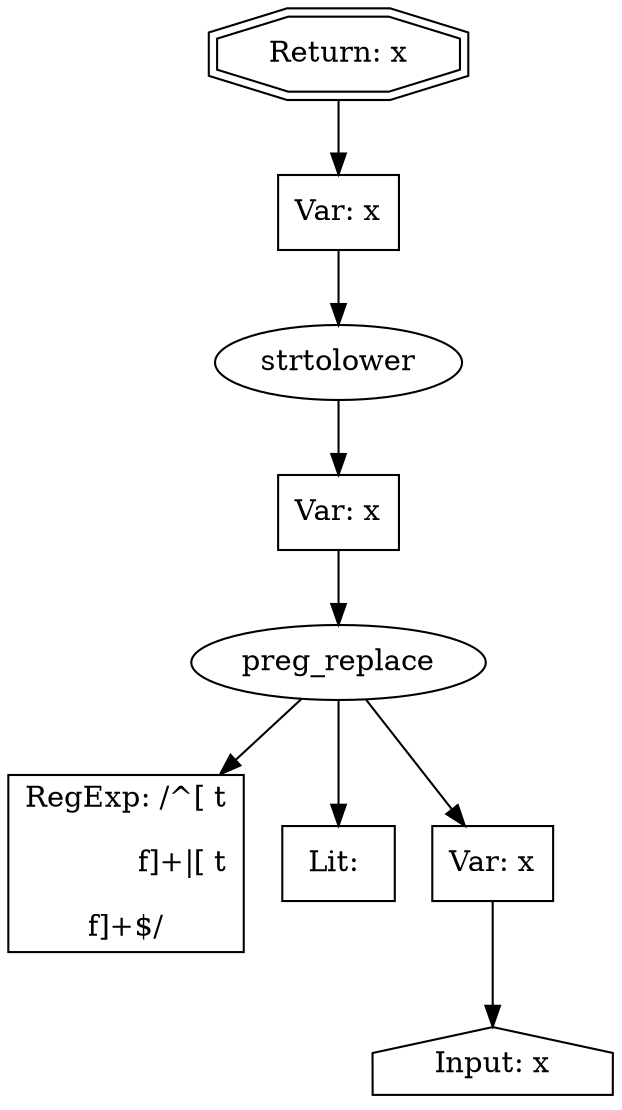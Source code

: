 // Finding: 12b2cd86-1994-4da3-a43e-0c8e71933c2a
// Finding.url: https://www.example145.com/nl/prive/lenen/lenen-voor-een-verbouwing/index.html#|taintfoxLog('aa2af03d8b5c4c0fbbff79301cad840b')//
// Finding.parentloc: https://www.example145.com/nl/prive/lenen/lenen-voor-een-verbouwing/index.html#|taintfoxLog('aa2af03d8b5c4c0fbbff79301cad840b')//
// Finding.domain: www.example145.com
// Finding.base_domain: example145.com
// Finding.source: document.baseURI
// Finding.sink: eval
// Sanitizer.score: 1
// Sanitizer.name: g
// Sanitizer.location: https://www.example145.com/portal/mijn-abnamro/backbase/forms/oca/system.js - e/<:2:19881
// Finding.begin: 854
// Finding.end: 855
// Finding.original_uuid: 288898f0-eccf-4718-8312-adfdd878eccd
// Finding.TwentyFiveMillionFlowsId: -1399535397
// Finding.script: https://www.example145.com/portal/mijn-abnamro/backbase/forms/oca/system.js
// Finding.line: 2
// Exploit.uuid: aa2af03d-8b5c-4c0f-bbff-79301cad840b
// Exploit.success: false
// Exploit.status: validated
// Exploit.method: C
// Exploit.type: js
// Exploit.token: ExpressionStatement
// Exploit.content: undefined
// Exploit.quote_type: None
// Exploit.tag: None
// Exploit.break_out: |
// Exploit.break_in: //
// Exploit.payload: |taintfoxLog(1)//
// Exploit.begin_taint_url: 0
// Exploit.end_taint_url: 1
// Exploit.replace_begin_url: 74
// Exploit.replace_end_url: 74
// Exploit.replace_begin_param: 843
// Exploit.replace_end_param: 843
// Issues.LargestEncodeAttrStringChain: 0
// Issues.LargestTextFragmentEncodeChainLength: 0
// Issues.HasApproximation: false
// Issues.HasMissingImplementation: false
// Issues.HasInfiniteRegexWithFunctionReplacer: false
// Issues.MergedSplitAndJoins: false
// Issues.HasUrlInRhsOfReplace: false
// Issues.HasUrlInLhsOfReplace: false
// Issues.HasCookieValueInLhsOfreplace: false
// Issues.HasCookieValueInRhsOfreplace: false
// Issues.HasCookieValueInMatchPattern: false
// Issues.HasCookieValueInExecPattern: false
// Issues.RemovedLRConcats: true
// Issues.RemovedReplaceArtifacts: false
// Issues.HasUrlInMatchPattern: false
// Issues.HasUrlInExecPattern: false
// Issues.RemovedNOPreplaces: false
// Issues.Known_sanitizer: false
// DepGraph.hash: 322948076
// DepGraph.sanitizer_hash: 1625649238
// Removed LR concats 
// Removed LR concats 
// Removed LR concats 
// Removed LR concats 
// Removed LR concats 
// Removed LR concats 
// Removed LR concats 
// Removed LR concats 
// Removed LR concats 
// Removed LR concats 
digraph cfg {
n0 [shape=house, label="Input: x"];
n1 [shape=ellipse, label="preg_replace"];
n2 [shape=box, label="RegExp: /^[ \t\r\n\f]+|[ \t\r\n\f]+$/"];
n3 [shape=box, label="Lit: "];
n4 [shape=box, label="Var: x"];
n5 [shape=ellipse, label="strtolower"];
n6 [shape=box, label="Var: x"];
n7 [shape=box, label="Var: x"];
n8 [shape=doubleoctagon, label="Return: x"];
n4 -> n0;
n1 -> n2;
n1 -> n3;
n1 -> n4;
n6 -> n1;
n5 -> n6;
n7 -> n5;
n8 -> n7;
}